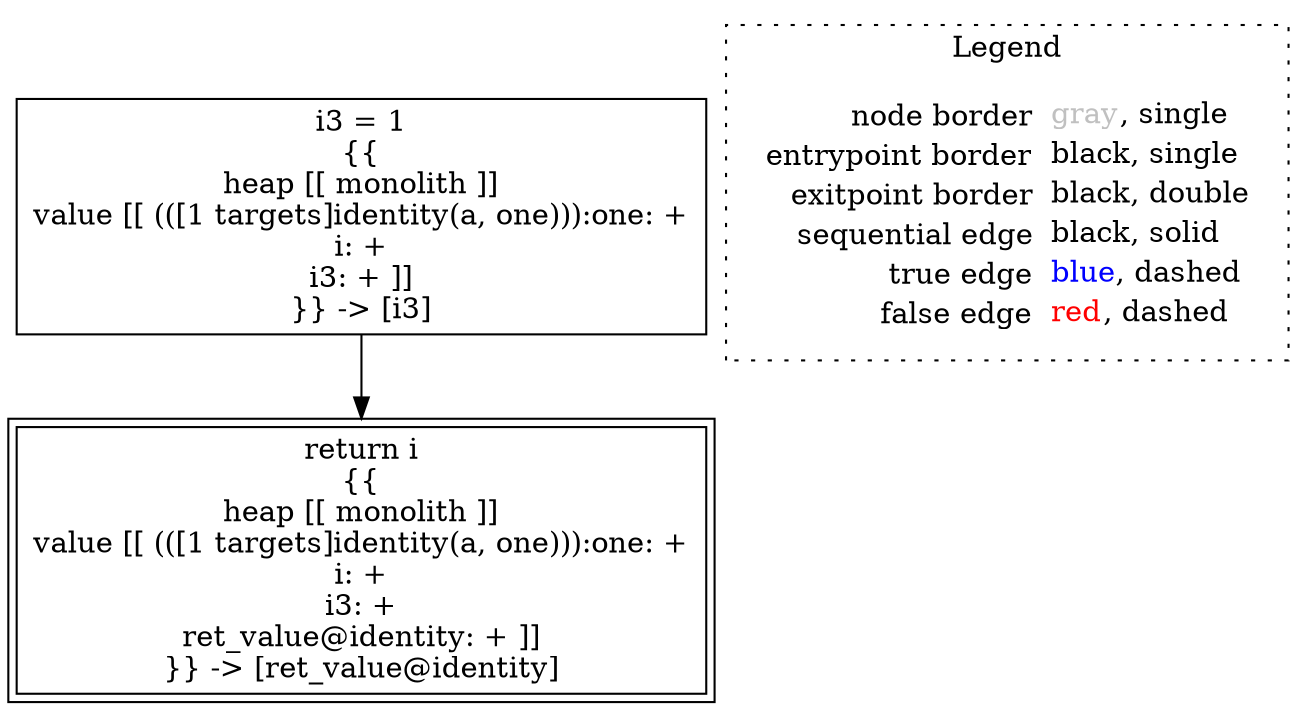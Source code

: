 digraph {
	"node0" [shape="rect",color="black",label=<i3 = 1<BR/>{{<BR/>heap [[ monolith ]]<BR/>value [[ (([1 targets]identity(a, one))):one: +<BR/>i: +<BR/>i3: + ]]<BR/>}} -&gt; [i3]>];
	"node1" [shape="rect",color="black",peripheries="2",label=<return i<BR/>{{<BR/>heap [[ monolith ]]<BR/>value [[ (([1 targets]identity(a, one))):one: +<BR/>i: +<BR/>i3: +<BR/>ret_value@identity: + ]]<BR/>}} -&gt; [ret_value@identity]>];
	"node0" -> "node1" [color="black"];
subgraph cluster_legend {
	label="Legend";
	style=dotted;
	node [shape=plaintext];
	"legend" [label=<<table border="0" cellpadding="2" cellspacing="0" cellborder="0"><tr><td align="right">node border&nbsp;</td><td align="left"><font color="gray">gray</font>, single</td></tr><tr><td align="right">entrypoint border&nbsp;</td><td align="left"><font color="black">black</font>, single</td></tr><tr><td align="right">exitpoint border&nbsp;</td><td align="left"><font color="black">black</font>, double</td></tr><tr><td align="right">sequential edge&nbsp;</td><td align="left"><font color="black">black</font>, solid</td></tr><tr><td align="right">true edge&nbsp;</td><td align="left"><font color="blue">blue</font>, dashed</td></tr><tr><td align="right">false edge&nbsp;</td><td align="left"><font color="red">red</font>, dashed</td></tr></table>>];
}

}
